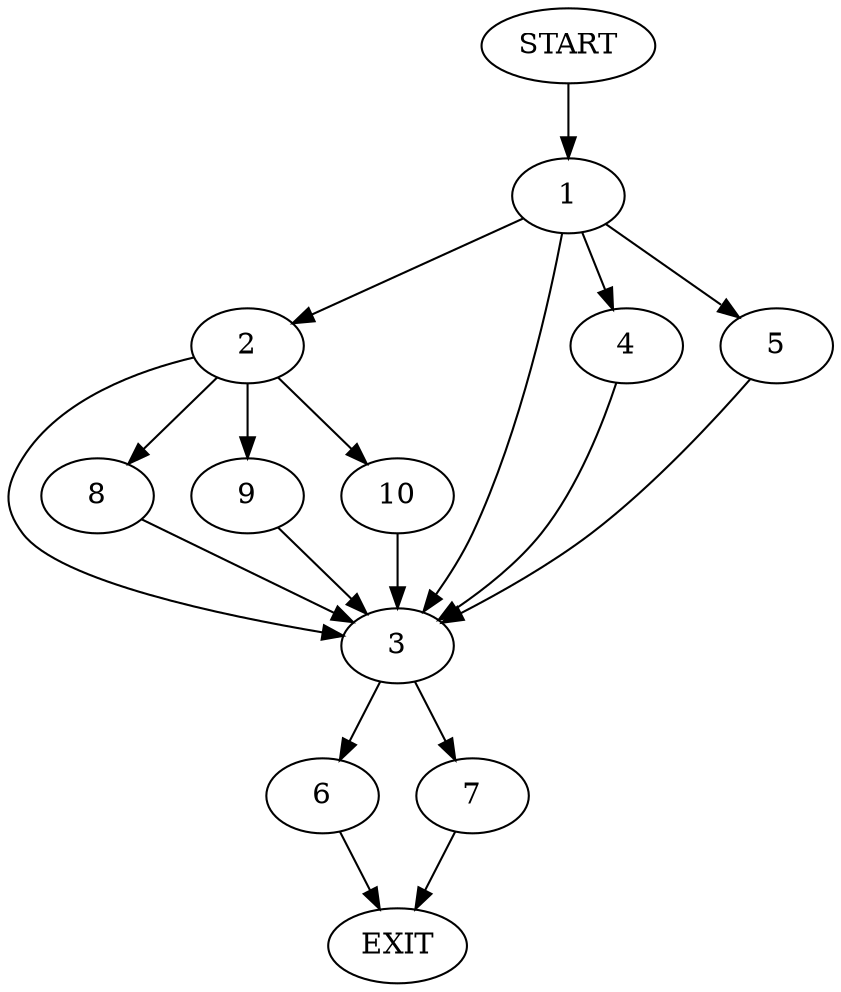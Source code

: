 digraph {
0 [label="START"]
11 [label="EXIT"]
0 -> 1
1 -> 2
1 -> 3
1 -> 4
1 -> 5
3 -> 6
3 -> 7
4 -> 3
2 -> 8
2 -> 3
2 -> 9
2 -> 10
5 -> 3
9 -> 3
8 -> 3
10 -> 3
6 -> 11
7 -> 11
}
